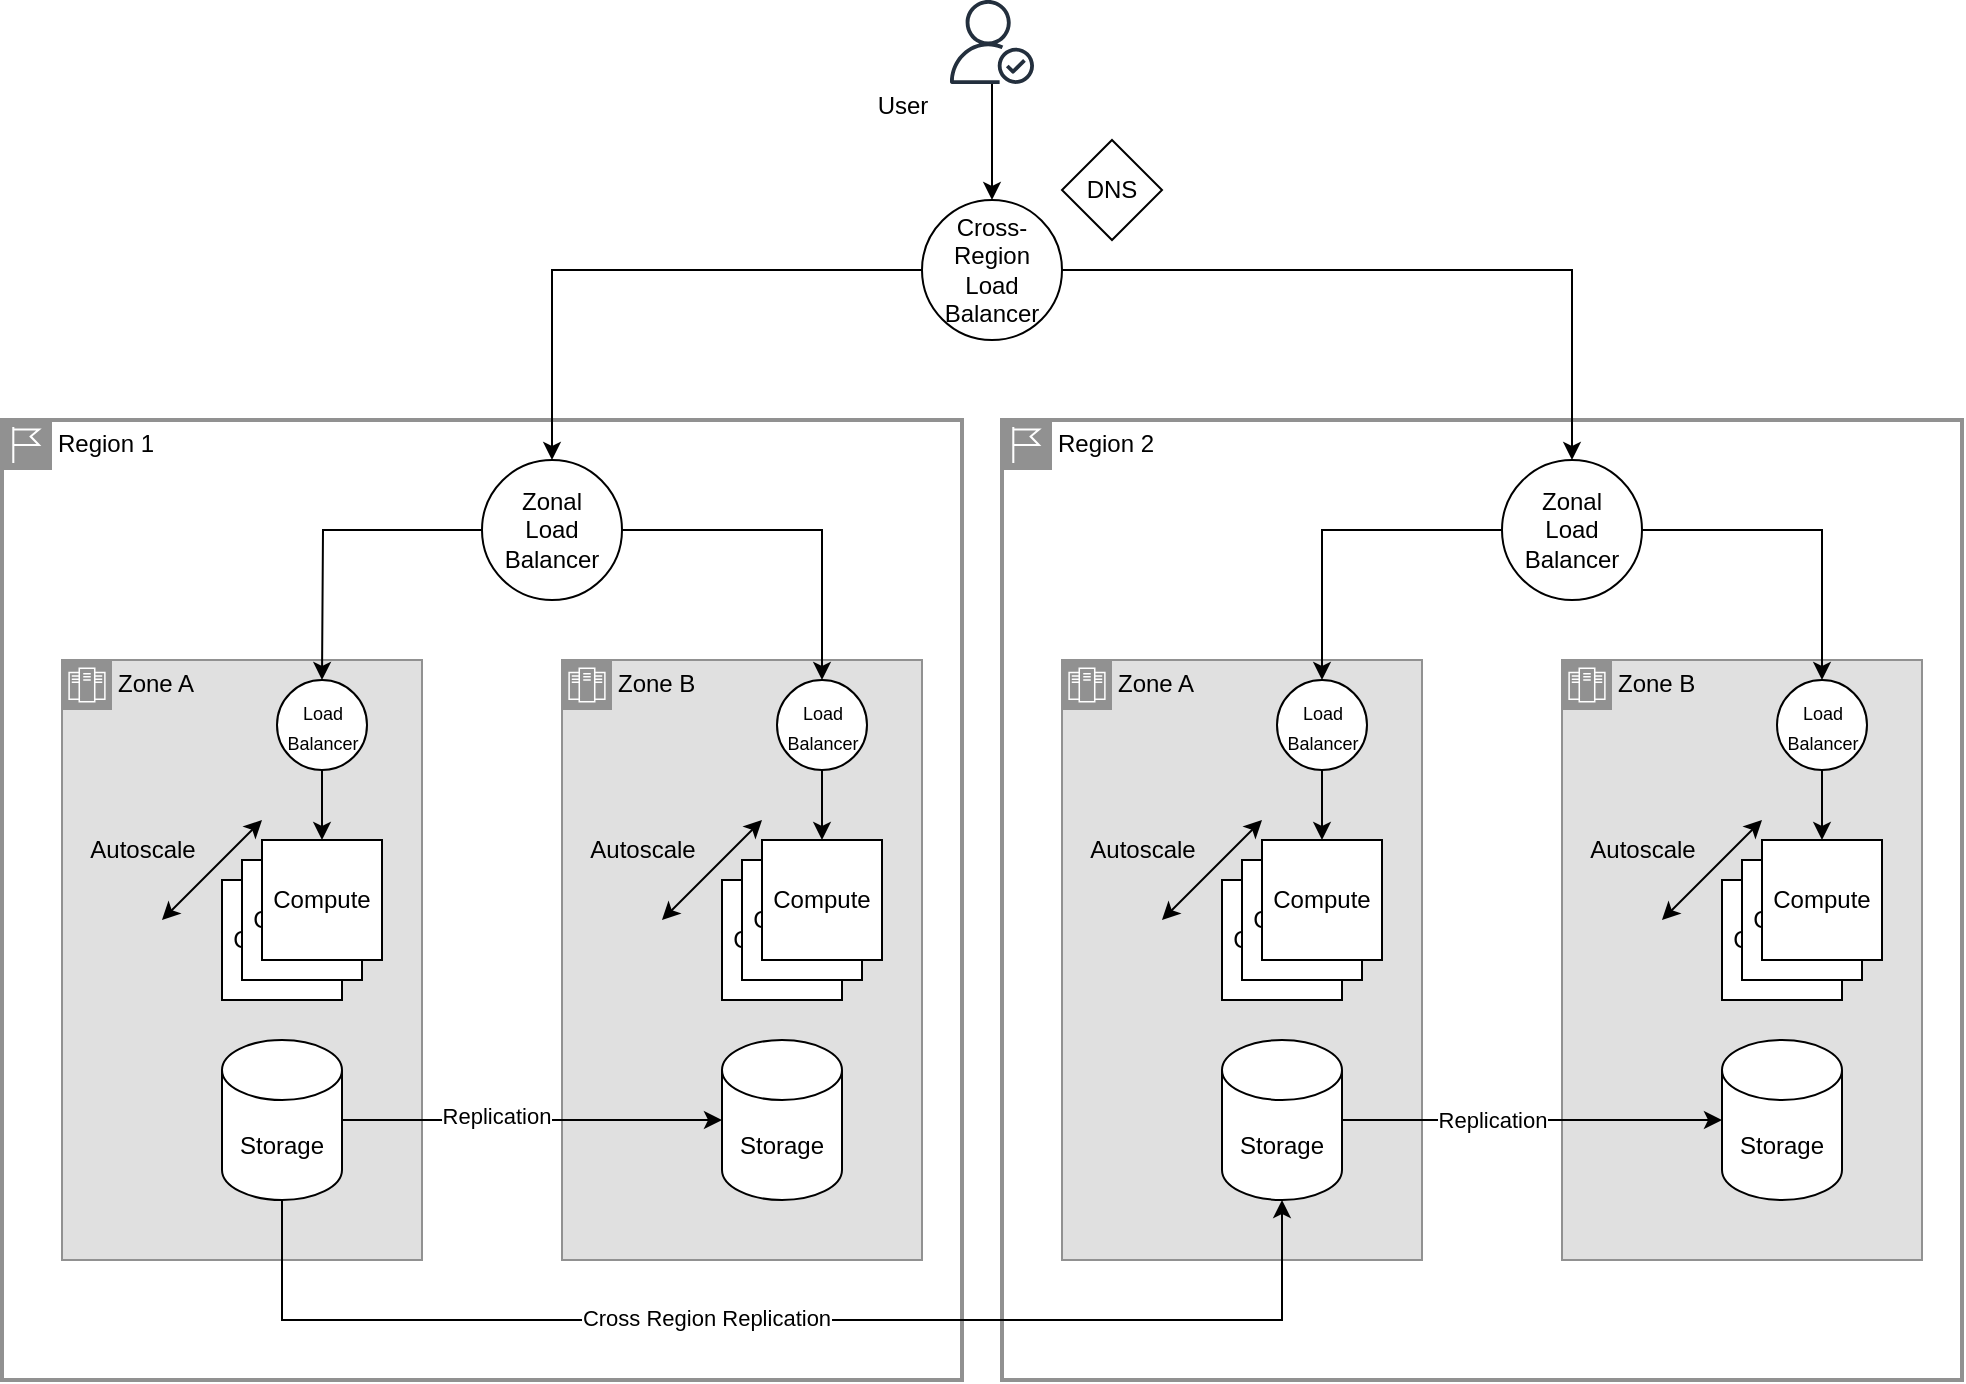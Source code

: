 <mxfile version="24.5.3" type="device" pages="4">
  <diagram name="ha-dr" id="tbbQTGLUhnEOXw7WYVIc">
    <mxGraphModel dx="1292" dy="2134" grid="1" gridSize="10" guides="1" tooltips="1" connect="1" arrows="1" fold="1" page="1" pageScale="1" pageWidth="827" pageHeight="1169" math="0" shadow="0">
      <root>
        <mxCell id="0" />
        <mxCell id="1" parent="0" />
        <mxCell id="j1aBg7FLUdjyBQEvdYvV-84" value="Region 2" style="shape=mxgraph.ibm.box;prType=region;fontStyle=0;verticalAlign=top;align=left;spacingLeft=32;spacingTop=4;fillColor=none;rounded=0;whiteSpace=wrap;html=1;strokeColor=#919191;strokeWidth=2;dashed=0;container=1;spacing=-4;collapsible=0;expand=0;recursiveResize=0;" vertex="1" parent="1">
          <mxGeometry x="530" y="130" width="480" height="480" as="geometry" />
        </mxCell>
        <mxCell id="j1aBg7FLUdjyBQEvdYvV-63" value="&lt;div&gt;Zonal&lt;/div&gt;Load&lt;div&gt;Balancer&lt;/div&gt;" style="ellipse;whiteSpace=wrap;html=1;aspect=fixed;" vertex="1" parent="j1aBg7FLUdjyBQEvdYvV-84">
          <mxGeometry x="250" y="20" width="70" height="70" as="geometry" />
        </mxCell>
        <mxCell id="j1aBg7FLUdjyBQEvdYvV-85" value="Region 1" style="shape=mxgraph.ibm.box;prType=region;fontStyle=0;verticalAlign=top;align=left;spacingLeft=32;spacingTop=4;fillColor=none;rounded=0;whiteSpace=wrap;html=1;strokeColor=#919191;strokeWidth=2;dashed=0;container=1;spacing=-4;collapsible=0;expand=0;recursiveResize=0;" vertex="1" parent="1">
          <mxGeometry x="30" y="130" width="480" height="480" as="geometry" />
        </mxCell>
        <mxCell id="j1aBg7FLUdjyBQEvdYvV-37" value="&lt;div&gt;Zonal&lt;/div&gt;Load&lt;div&gt;Balancer&lt;/div&gt;" style="ellipse;whiteSpace=wrap;html=1;aspect=fixed;" vertex="1" parent="j1aBg7FLUdjyBQEvdYvV-85">
          <mxGeometry x="240" y="20" width="70" height="70" as="geometry" />
        </mxCell>
        <mxCell id="j1aBg7FLUdjyBQEvdYvV-11" style="edgeStyle=orthogonalEdgeStyle;rounded=0;orthogonalLoop=1;jettySize=auto;html=1;exitX=0;exitY=0.5;exitDx=0;exitDy=0;" edge="1" parent="1" source="j1aBg7FLUdjyBQEvdYvV-10" target="j1aBg7FLUdjyBQEvdYvV-37">
          <mxGeometry relative="1" as="geometry" />
        </mxCell>
        <mxCell id="j1aBg7FLUdjyBQEvdYvV-64" style="edgeStyle=orthogonalEdgeStyle;rounded=0;orthogonalLoop=1;jettySize=auto;html=1;" edge="1" parent="1" source="j1aBg7FLUdjyBQEvdYvV-10" target="j1aBg7FLUdjyBQEvdYvV-63">
          <mxGeometry relative="1" as="geometry" />
        </mxCell>
        <mxCell id="j1aBg7FLUdjyBQEvdYvV-10" value="&lt;div&gt;Cross-Region&lt;/div&gt;Load&lt;div&gt;Balancer&lt;/div&gt;" style="ellipse;whiteSpace=wrap;html=1;aspect=fixed;" vertex="1" parent="1">
          <mxGeometry x="490" y="20" width="70" height="70" as="geometry" />
        </mxCell>
        <mxCell id="j1aBg7FLUdjyBQEvdYvV-1" value="Zone A" style="shape=mxgraph.ibm.box;prType=zone;fontStyle=0;verticalAlign=top;align=left;spacingLeft=32;spacingTop=4;fillColor=#E0E0E0;rounded=0;whiteSpace=wrap;html=1;strokeColor=#919191;strokeWidth=1;dashed=0;container=1;spacing=-4;collapsible=0;expand=0;recursiveResize=0;" vertex="1" parent="1">
          <mxGeometry x="60" y="250" width="180" height="300" as="geometry" />
        </mxCell>
        <mxCell id="j1aBg7FLUdjyBQEvdYvV-5" value="Compute" style="whiteSpace=wrap;html=1;aspect=fixed;" vertex="1" parent="j1aBg7FLUdjyBQEvdYvV-1">
          <mxGeometry x="80" y="110" width="60" height="60" as="geometry" />
        </mxCell>
        <mxCell id="j1aBg7FLUdjyBQEvdYvV-6" value="Compute" style="whiteSpace=wrap;html=1;aspect=fixed;" vertex="1" parent="j1aBg7FLUdjyBQEvdYvV-1">
          <mxGeometry x="90" y="100" width="60" height="60" as="geometry" />
        </mxCell>
        <mxCell id="j1aBg7FLUdjyBQEvdYvV-7" value="Compute" style="whiteSpace=wrap;html=1;aspect=fixed;" vertex="1" parent="j1aBg7FLUdjyBQEvdYvV-1">
          <mxGeometry x="100" y="90" width="60" height="60" as="geometry" />
        </mxCell>
        <mxCell id="j1aBg7FLUdjyBQEvdYvV-8" value="" style="endArrow=classic;startArrow=classic;html=1;rounded=0;" edge="1" parent="j1aBg7FLUdjyBQEvdYvV-1">
          <mxGeometry width="50" height="50" relative="1" as="geometry">
            <mxPoint x="50" y="130" as="sourcePoint" />
            <mxPoint x="100" y="80" as="targetPoint" />
          </mxGeometry>
        </mxCell>
        <mxCell id="j1aBg7FLUdjyBQEvdYvV-9" value="Autoscale" style="text;html=1;align=center;verticalAlign=middle;resizable=0;points=[];autosize=1;strokeColor=none;fillColor=none;" vertex="1" parent="j1aBg7FLUdjyBQEvdYvV-1">
          <mxGeometry y="80" width="80" height="30" as="geometry" />
        </mxCell>
        <mxCell id="j1aBg7FLUdjyBQEvdYvV-12" value="Storage" style="shape=cylinder3;whiteSpace=wrap;html=1;boundedLbl=1;backgroundOutline=1;size=15;" vertex="1" parent="j1aBg7FLUdjyBQEvdYvV-1">
          <mxGeometry x="80" y="190" width="60" height="80" as="geometry" />
        </mxCell>
        <mxCell id="j1aBg7FLUdjyBQEvdYvV-77" style="edgeStyle=orthogonalEdgeStyle;rounded=0;orthogonalLoop=1;jettySize=auto;html=1;entryX=0.5;entryY=0;entryDx=0;entryDy=0;" edge="1" parent="j1aBg7FLUdjyBQEvdYvV-1" source="j1aBg7FLUdjyBQEvdYvV-76" target="j1aBg7FLUdjyBQEvdYvV-7">
          <mxGeometry relative="1" as="geometry" />
        </mxCell>
        <mxCell id="j1aBg7FLUdjyBQEvdYvV-76" value="&lt;div&gt;&lt;font style=&quot;font-size: 9px;&quot;&gt;&lt;span style=&quot;background-color: initial;&quot;&gt;Load&lt;/span&gt;&lt;br&gt;&lt;/font&gt;&lt;/div&gt;&lt;div&gt;&lt;font style=&quot;font-size: 9px;&quot;&gt;&lt;span style=&quot;background-color: initial;&quot;&gt;Balancer&lt;/span&gt;&lt;/font&gt;&lt;/div&gt;" style="ellipse;whiteSpace=wrap;html=1;aspect=fixed;" vertex="1" parent="j1aBg7FLUdjyBQEvdYvV-1">
          <mxGeometry x="107.5" y="10" width="45" height="45" as="geometry" />
        </mxCell>
        <mxCell id="j1aBg7FLUdjyBQEvdYvV-45" style="edgeStyle=orthogonalEdgeStyle;rounded=0;orthogonalLoop=1;jettySize=auto;html=1;" edge="1" parent="1" source="j1aBg7FLUdjyBQEvdYvV-37">
          <mxGeometry relative="1" as="geometry">
            <mxPoint x="190" y="260" as="targetPoint" />
          </mxGeometry>
        </mxCell>
        <mxCell id="j1aBg7FLUdjyBQEvdYvV-38" value="Zone B" style="shape=mxgraph.ibm.box;prType=zone;fontStyle=0;verticalAlign=top;align=left;spacingLeft=32;spacingTop=4;fillColor=#E0E0E0;rounded=0;whiteSpace=wrap;html=1;strokeColor=#919191;strokeWidth=1;dashed=0;container=1;spacing=-4;collapsible=0;expand=0;recursiveResize=0;" vertex="1" parent="1">
          <mxGeometry x="310" y="250" width="180" height="300" as="geometry" />
        </mxCell>
        <mxCell id="j1aBg7FLUdjyBQEvdYvV-39" value="Compute" style="whiteSpace=wrap;html=1;aspect=fixed;" vertex="1" parent="j1aBg7FLUdjyBQEvdYvV-38">
          <mxGeometry x="80" y="110" width="60" height="60" as="geometry" />
        </mxCell>
        <mxCell id="j1aBg7FLUdjyBQEvdYvV-40" value="Compute" style="whiteSpace=wrap;html=1;aspect=fixed;" vertex="1" parent="j1aBg7FLUdjyBQEvdYvV-38">
          <mxGeometry x="90" y="100" width="60" height="60" as="geometry" />
        </mxCell>
        <mxCell id="j1aBg7FLUdjyBQEvdYvV-41" value="Compute" style="whiteSpace=wrap;html=1;aspect=fixed;" vertex="1" parent="j1aBg7FLUdjyBQEvdYvV-38">
          <mxGeometry x="100" y="90" width="60" height="60" as="geometry" />
        </mxCell>
        <mxCell id="j1aBg7FLUdjyBQEvdYvV-42" value="" style="endArrow=classic;startArrow=classic;html=1;rounded=0;" edge="1" parent="j1aBg7FLUdjyBQEvdYvV-38">
          <mxGeometry width="50" height="50" relative="1" as="geometry">
            <mxPoint x="50" y="130" as="sourcePoint" />
            <mxPoint x="100" y="80" as="targetPoint" />
          </mxGeometry>
        </mxCell>
        <mxCell id="j1aBg7FLUdjyBQEvdYvV-43" value="Autoscale" style="text;html=1;align=center;verticalAlign=middle;resizable=0;points=[];autosize=1;strokeColor=none;fillColor=none;" vertex="1" parent="j1aBg7FLUdjyBQEvdYvV-38">
          <mxGeometry y="80" width="80" height="30" as="geometry" />
        </mxCell>
        <mxCell id="j1aBg7FLUdjyBQEvdYvV-44" value="Storage" style="shape=cylinder3;whiteSpace=wrap;html=1;boundedLbl=1;backgroundOutline=1;size=15;" vertex="1" parent="j1aBg7FLUdjyBQEvdYvV-38">
          <mxGeometry x="80" y="190" width="60" height="80" as="geometry" />
        </mxCell>
        <mxCell id="j1aBg7FLUdjyBQEvdYvV-79" value="" style="edgeStyle=orthogonalEdgeStyle;rounded=0;orthogonalLoop=1;jettySize=auto;html=1;" edge="1" parent="j1aBg7FLUdjyBQEvdYvV-38" source="j1aBg7FLUdjyBQEvdYvV-78" target="j1aBg7FLUdjyBQEvdYvV-41">
          <mxGeometry relative="1" as="geometry" />
        </mxCell>
        <mxCell id="j1aBg7FLUdjyBQEvdYvV-78" value="&lt;div&gt;&lt;font style=&quot;font-size: 9px;&quot;&gt;&lt;span style=&quot;background-color: initial;&quot;&gt;Load&lt;/span&gt;&lt;br&gt;&lt;/font&gt;&lt;/div&gt;&lt;div&gt;&lt;font style=&quot;font-size: 9px;&quot;&gt;&lt;span style=&quot;background-color: initial;&quot;&gt;Balancer&lt;/span&gt;&lt;/font&gt;&lt;/div&gt;" style="ellipse;whiteSpace=wrap;html=1;aspect=fixed;" vertex="1" parent="j1aBg7FLUdjyBQEvdYvV-38">
          <mxGeometry x="107.5" y="10" width="45" height="45" as="geometry" />
        </mxCell>
        <mxCell id="j1aBg7FLUdjyBQEvdYvV-46" style="edgeStyle=orthogonalEdgeStyle;rounded=0;orthogonalLoop=1;jettySize=auto;html=1;entryX=0.5;entryY=0;entryDx=0;entryDy=0;" edge="1" parent="1" source="j1aBg7FLUdjyBQEvdYvV-37" target="j1aBg7FLUdjyBQEvdYvV-78">
          <mxGeometry relative="1" as="geometry" />
        </mxCell>
        <mxCell id="j1aBg7FLUdjyBQEvdYvV-47" value="Zone A" style="shape=mxgraph.ibm.box;prType=zone;fontStyle=0;verticalAlign=top;align=left;spacingLeft=32;spacingTop=4;fillColor=#E0E0E0;rounded=0;whiteSpace=wrap;html=1;strokeColor=#919191;strokeWidth=1;dashed=0;container=1;spacing=-4;collapsible=0;expand=0;recursiveResize=0;" vertex="1" parent="1">
          <mxGeometry x="560" y="250" width="180" height="300" as="geometry" />
        </mxCell>
        <mxCell id="j1aBg7FLUdjyBQEvdYvV-48" value="Compute" style="whiteSpace=wrap;html=1;aspect=fixed;" vertex="1" parent="j1aBg7FLUdjyBQEvdYvV-47">
          <mxGeometry x="80" y="110" width="60" height="60" as="geometry" />
        </mxCell>
        <mxCell id="j1aBg7FLUdjyBQEvdYvV-49" value="Compute" style="whiteSpace=wrap;html=1;aspect=fixed;" vertex="1" parent="j1aBg7FLUdjyBQEvdYvV-47">
          <mxGeometry x="90" y="100" width="60" height="60" as="geometry" />
        </mxCell>
        <mxCell id="j1aBg7FLUdjyBQEvdYvV-50" value="Compute" style="whiteSpace=wrap;html=1;aspect=fixed;" vertex="1" parent="j1aBg7FLUdjyBQEvdYvV-47">
          <mxGeometry x="100" y="90" width="60" height="60" as="geometry" />
        </mxCell>
        <mxCell id="j1aBg7FLUdjyBQEvdYvV-51" value="" style="endArrow=classic;startArrow=classic;html=1;rounded=0;" edge="1" parent="j1aBg7FLUdjyBQEvdYvV-47">
          <mxGeometry width="50" height="50" relative="1" as="geometry">
            <mxPoint x="50" y="130" as="sourcePoint" />
            <mxPoint x="100" y="80" as="targetPoint" />
          </mxGeometry>
        </mxCell>
        <mxCell id="j1aBg7FLUdjyBQEvdYvV-52" value="Autoscale" style="text;html=1;align=center;verticalAlign=middle;resizable=0;points=[];autosize=1;strokeColor=none;fillColor=none;" vertex="1" parent="j1aBg7FLUdjyBQEvdYvV-47">
          <mxGeometry y="80" width="80" height="30" as="geometry" />
        </mxCell>
        <mxCell id="j1aBg7FLUdjyBQEvdYvV-53" value="Storage" style="shape=cylinder3;whiteSpace=wrap;html=1;boundedLbl=1;backgroundOutline=1;size=15;" vertex="1" parent="j1aBg7FLUdjyBQEvdYvV-47">
          <mxGeometry x="80" y="190" width="60" height="80" as="geometry" />
        </mxCell>
        <mxCell id="j1aBg7FLUdjyBQEvdYvV-81" value="" style="edgeStyle=orthogonalEdgeStyle;rounded=0;orthogonalLoop=1;jettySize=auto;html=1;" edge="1" parent="j1aBg7FLUdjyBQEvdYvV-47" source="j1aBg7FLUdjyBQEvdYvV-80" target="j1aBg7FLUdjyBQEvdYvV-50">
          <mxGeometry relative="1" as="geometry" />
        </mxCell>
        <mxCell id="j1aBg7FLUdjyBQEvdYvV-80" value="&lt;div&gt;&lt;font style=&quot;font-size: 9px;&quot;&gt;&lt;span style=&quot;background-color: initial;&quot;&gt;Load&lt;/span&gt;&lt;br&gt;&lt;/font&gt;&lt;/div&gt;&lt;div&gt;&lt;font style=&quot;font-size: 9px;&quot;&gt;&lt;span style=&quot;background-color: initial;&quot;&gt;Balancer&lt;/span&gt;&lt;/font&gt;&lt;/div&gt;" style="ellipse;whiteSpace=wrap;html=1;aspect=fixed;" vertex="1" parent="j1aBg7FLUdjyBQEvdYvV-47">
          <mxGeometry x="107.5" y="10" width="45" height="45" as="geometry" />
        </mxCell>
        <mxCell id="j1aBg7FLUdjyBQEvdYvV-54" style="edgeStyle=orthogonalEdgeStyle;rounded=0;orthogonalLoop=1;jettySize=auto;html=1;entryX=0.5;entryY=0;entryDx=0;entryDy=0;" edge="1" parent="1" source="j1aBg7FLUdjyBQEvdYvV-63" target="j1aBg7FLUdjyBQEvdYvV-80">
          <mxGeometry relative="1" as="geometry" />
        </mxCell>
        <mxCell id="j1aBg7FLUdjyBQEvdYvV-55" value="Zone B" style="shape=mxgraph.ibm.box;prType=zone;fontStyle=0;verticalAlign=top;align=left;spacingLeft=32;spacingTop=4;fillColor=#E0E0E0;rounded=0;whiteSpace=wrap;html=1;strokeColor=#919191;strokeWidth=1;dashed=0;container=1;spacing=-4;collapsible=0;expand=0;recursiveResize=0;" vertex="1" parent="1">
          <mxGeometry x="810" y="250" width="180" height="300" as="geometry" />
        </mxCell>
        <mxCell id="j1aBg7FLUdjyBQEvdYvV-56" value="Compute" style="whiteSpace=wrap;html=1;aspect=fixed;" vertex="1" parent="j1aBg7FLUdjyBQEvdYvV-55">
          <mxGeometry x="80" y="110" width="60" height="60" as="geometry" />
        </mxCell>
        <mxCell id="j1aBg7FLUdjyBQEvdYvV-57" value="Compute" style="whiteSpace=wrap;html=1;aspect=fixed;" vertex="1" parent="j1aBg7FLUdjyBQEvdYvV-55">
          <mxGeometry x="90" y="100" width="60" height="60" as="geometry" />
        </mxCell>
        <mxCell id="j1aBg7FLUdjyBQEvdYvV-58" value="Compute" style="whiteSpace=wrap;html=1;aspect=fixed;" vertex="1" parent="j1aBg7FLUdjyBQEvdYvV-55">
          <mxGeometry x="100" y="90" width="60" height="60" as="geometry" />
        </mxCell>
        <mxCell id="j1aBg7FLUdjyBQEvdYvV-59" value="" style="endArrow=classic;startArrow=classic;html=1;rounded=0;" edge="1" parent="j1aBg7FLUdjyBQEvdYvV-55">
          <mxGeometry width="50" height="50" relative="1" as="geometry">
            <mxPoint x="50" y="130" as="sourcePoint" />
            <mxPoint x="100" y="80" as="targetPoint" />
          </mxGeometry>
        </mxCell>
        <mxCell id="j1aBg7FLUdjyBQEvdYvV-60" value="Autoscale" style="text;html=1;align=center;verticalAlign=middle;resizable=0;points=[];autosize=1;strokeColor=none;fillColor=none;" vertex="1" parent="j1aBg7FLUdjyBQEvdYvV-55">
          <mxGeometry y="80" width="80" height="30" as="geometry" />
        </mxCell>
        <mxCell id="j1aBg7FLUdjyBQEvdYvV-61" value="Storage" style="shape=cylinder3;whiteSpace=wrap;html=1;boundedLbl=1;backgroundOutline=1;size=15;" vertex="1" parent="j1aBg7FLUdjyBQEvdYvV-55">
          <mxGeometry x="80" y="190" width="60" height="80" as="geometry" />
        </mxCell>
        <mxCell id="j1aBg7FLUdjyBQEvdYvV-83" value="" style="edgeStyle=orthogonalEdgeStyle;rounded=0;orthogonalLoop=1;jettySize=auto;html=1;" edge="1" parent="j1aBg7FLUdjyBQEvdYvV-55" source="j1aBg7FLUdjyBQEvdYvV-82" target="j1aBg7FLUdjyBQEvdYvV-58">
          <mxGeometry relative="1" as="geometry" />
        </mxCell>
        <mxCell id="j1aBg7FLUdjyBQEvdYvV-82" value="&lt;div&gt;&lt;font style=&quot;font-size: 9px;&quot;&gt;&lt;span style=&quot;background-color: initial;&quot;&gt;Load&lt;/span&gt;&lt;br&gt;&lt;/font&gt;&lt;/div&gt;&lt;div&gt;&lt;font style=&quot;font-size: 9px;&quot;&gt;&lt;span style=&quot;background-color: initial;&quot;&gt;Balancer&lt;/span&gt;&lt;/font&gt;&lt;/div&gt;" style="ellipse;whiteSpace=wrap;html=1;aspect=fixed;" vertex="1" parent="j1aBg7FLUdjyBQEvdYvV-55">
          <mxGeometry x="107.5" y="10" width="45" height="45" as="geometry" />
        </mxCell>
        <mxCell id="j1aBg7FLUdjyBQEvdYvV-62" style="edgeStyle=orthogonalEdgeStyle;rounded=0;orthogonalLoop=1;jettySize=auto;html=1;entryX=0.5;entryY=0;entryDx=0;entryDy=0;" edge="1" parent="1" source="j1aBg7FLUdjyBQEvdYvV-63" target="j1aBg7FLUdjyBQEvdYvV-82">
          <mxGeometry relative="1" as="geometry" />
        </mxCell>
        <mxCell id="j1aBg7FLUdjyBQEvdYvV-65" style="edgeStyle=orthogonalEdgeStyle;rounded=0;orthogonalLoop=1;jettySize=auto;html=1;" edge="1" parent="1" source="j1aBg7FLUdjyBQEvdYvV-12" target="j1aBg7FLUdjyBQEvdYvV-44">
          <mxGeometry relative="1" as="geometry" />
        </mxCell>
        <mxCell id="j1aBg7FLUdjyBQEvdYvV-66" value="Replication" style="edgeLabel;html=1;align=center;verticalAlign=middle;resizable=0;points=[];" vertex="1" connectable="0" parent="j1aBg7FLUdjyBQEvdYvV-65">
          <mxGeometry x="-0.19" y="2" relative="1" as="geometry">
            <mxPoint as="offset" />
          </mxGeometry>
        </mxCell>
        <mxCell id="j1aBg7FLUdjyBQEvdYvV-67" style="edgeStyle=orthogonalEdgeStyle;rounded=0;orthogonalLoop=1;jettySize=auto;html=1;entryX=0.5;entryY=1;entryDx=0;entryDy=0;entryPerimeter=0;" edge="1" parent="1" source="j1aBg7FLUdjyBQEvdYvV-12" target="j1aBg7FLUdjyBQEvdYvV-53">
          <mxGeometry relative="1" as="geometry">
            <Array as="points">
              <mxPoint x="170" y="580" />
              <mxPoint x="670" y="580" />
            </Array>
          </mxGeometry>
        </mxCell>
        <mxCell id="j1aBg7FLUdjyBQEvdYvV-68" value="Cross Region Replication" style="edgeLabel;html=1;align=center;verticalAlign=middle;resizable=0;points=[];" vertex="1" connectable="0" parent="j1aBg7FLUdjyBQEvdYvV-67">
          <mxGeometry x="-0.123" y="1" relative="1" as="geometry">
            <mxPoint as="offset" />
          </mxGeometry>
        </mxCell>
        <mxCell id="j1aBg7FLUdjyBQEvdYvV-69" style="edgeStyle=orthogonalEdgeStyle;rounded=0;orthogonalLoop=1;jettySize=auto;html=1;" edge="1" parent="1" source="j1aBg7FLUdjyBQEvdYvV-53" target="j1aBg7FLUdjyBQEvdYvV-61">
          <mxGeometry relative="1" as="geometry" />
        </mxCell>
        <mxCell id="j1aBg7FLUdjyBQEvdYvV-70" value="Replication" style="edgeLabel;html=1;align=center;verticalAlign=middle;resizable=0;points=[];" vertex="1" connectable="0" parent="j1aBg7FLUdjyBQEvdYvV-69">
          <mxGeometry x="-0.137" y="2" relative="1" as="geometry">
            <mxPoint x="-7" y="2" as="offset" />
          </mxGeometry>
        </mxCell>
        <mxCell id="j1aBg7FLUdjyBQEvdYvV-86" value="DNS" style="rhombus;whiteSpace=wrap;html=1;" vertex="1" parent="1">
          <mxGeometry x="560" y="-10" width="50" height="50" as="geometry" />
        </mxCell>
        <mxCell id="j1aBg7FLUdjyBQEvdYvV-89" value="" style="edgeStyle=orthogonalEdgeStyle;rounded=0;orthogonalLoop=1;jettySize=auto;html=1;entryX=0.5;entryY=0;entryDx=0;entryDy=0;" edge="1" parent="1" source="j1aBg7FLUdjyBQEvdYvV-88" target="j1aBg7FLUdjyBQEvdYvV-10">
          <mxGeometry relative="1" as="geometry" />
        </mxCell>
        <mxCell id="j1aBg7FLUdjyBQEvdYvV-88" value="" style="sketch=0;outlineConnect=0;fontColor=#232F3E;gradientColor=none;fillColor=#232F3D;strokeColor=none;dashed=0;verticalLabelPosition=bottom;verticalAlign=top;align=center;html=1;fontSize=12;fontStyle=0;aspect=fixed;pointerEvents=1;shape=mxgraph.aws4.authenticated_user;" vertex="1" parent="1">
          <mxGeometry x="504" y="-80" width="42" height="42" as="geometry" />
        </mxCell>
        <mxCell id="ViFj5e4DzjkYY_HlxS4O-1" value="User" style="text;html=1;align=center;verticalAlign=middle;resizable=0;points=[];autosize=1;strokeColor=none;fillColor=none;" vertex="1" parent="1">
          <mxGeometry x="455" y="-42" width="50" height="30" as="geometry" />
        </mxCell>
      </root>
    </mxGraphModel>
  </diagram>
  <diagram id="-usPMQ3uf85nDuPlh6Su" name="compute-ha-dr">
    <mxGraphModel dx="1098" dy="820" grid="1" gridSize="10" guides="1" tooltips="1" connect="1" arrows="1" fold="1" page="1" pageScale="1" pageWidth="827" pageHeight="1169" math="0" shadow="0">
      <root>
        <mxCell id="0" />
        <mxCell id="1" parent="0" />
        <mxCell id="cVFPnSrdtZw5a2vmp3Mt-1" value="Compute" style="whiteSpace=wrap;html=1;aspect=fixed;opacity=50;fixDash=0;backgroundOutline=0;textOpacity=50;" vertex="1" parent="1">
          <mxGeometry x="240" y="310" width="60" height="60" as="geometry" />
        </mxCell>
        <mxCell id="cVFPnSrdtZw5a2vmp3Mt-2" value="Compute" style="whiteSpace=wrap;html=1;aspect=fixed;opacity=50;fixDash=0;backgroundOutline=0;textOpacity=50;" vertex="1" parent="1">
          <mxGeometry x="250" y="300" width="60" height="60" as="geometry" />
        </mxCell>
        <mxCell id="cVFPnSrdtZw5a2vmp3Mt-3" value="Compute" style="whiteSpace=wrap;html=1;aspect=fixed;opacity=50;fixDash=0;backgroundOutline=0;textOpacity=50;" vertex="1" parent="1">
          <mxGeometry x="260" y="290" width="60" height="60" as="geometry" />
        </mxCell>
        <mxCell id="fEeCVX3M0BMNK4dJsxwT-1" value="" style="endArrow=classic;startArrow=classic;html=1;rounded=0;opacity=50;fixDash=0;backgroundOutline=0;textOpacity=50;" edge="1" parent="1">
          <mxGeometry width="50" height="50" relative="1" as="geometry">
            <mxPoint x="210" y="320" as="sourcePoint" />
            <mxPoint x="260" y="270" as="targetPoint" />
          </mxGeometry>
        </mxCell>
        <mxCell id="fEeCVX3M0BMNK4dJsxwT-2" value="Autoscale" style="text;html=1;align=center;verticalAlign=middle;resizable=0;points=[];autosize=1;strokeColor=none;fillColor=none;opacity=50;fixDash=0;backgroundOutline=0;textOpacity=50;" vertex="1" parent="1">
          <mxGeometry x="160" y="270" width="80" height="30" as="geometry" />
        </mxCell>
        <mxCell id="ZRew9OFdprurZIsfWfwX-2" style="edgeStyle=orthogonalEdgeStyle;rounded=0;orthogonalLoop=1;jettySize=auto;html=1;entryX=0.5;entryY=0;entryDx=0;entryDy=0;opacity=50;" edge="1" parent="1" source="ZRew9OFdprurZIsfWfwX-9" target="cVFPnSrdtZw5a2vmp3Mt-3">
          <mxGeometry relative="1" as="geometry" />
        </mxCell>
        <mxCell id="ZRew9OFdprurZIsfWfwX-8" style="edgeStyle=orthogonalEdgeStyle;rounded=0;orthogonalLoop=1;jettySize=auto;html=1;entryX=0.5;entryY=0;entryDx=0;entryDy=0;" edge="1" parent="1" source="ZRew9OFdprurZIsfWfwX-1" target="ZRew9OFdprurZIsfWfwX-5">
          <mxGeometry relative="1" as="geometry" />
        </mxCell>
        <mxCell id="ZRew9OFdprurZIsfWfwX-1" value="&lt;div&gt;&lt;span style=&quot;background-color: initial;&quot;&gt;Load&lt;/span&gt;&lt;br&gt;&lt;/div&gt;&lt;div&gt;Balancer&lt;/div&gt;" style="ellipse;whiteSpace=wrap;html=1;aspect=fixed;" vertex="1" parent="1">
          <mxGeometry x="350" y="150" width="70" height="70" as="geometry" />
        </mxCell>
        <mxCell id="ZRew9OFdprurZIsfWfwX-3" value="Compute" style="whiteSpace=wrap;html=1;aspect=fixed;" vertex="1" parent="1">
          <mxGeometry x="440" y="310" width="60" height="60" as="geometry" />
        </mxCell>
        <mxCell id="ZRew9OFdprurZIsfWfwX-4" value="Compute" style="whiteSpace=wrap;html=1;aspect=fixed;" vertex="1" parent="1">
          <mxGeometry x="450" y="300" width="60" height="60" as="geometry" />
        </mxCell>
        <mxCell id="ZRew9OFdprurZIsfWfwX-5" value="Compute" style="whiteSpace=wrap;html=1;aspect=fixed;" vertex="1" parent="1">
          <mxGeometry x="460" y="290" width="60" height="60" as="geometry" />
        </mxCell>
        <mxCell id="ZRew9OFdprurZIsfWfwX-6" value="" style="endArrow=classic;startArrow=classic;html=1;rounded=0;" edge="1" parent="1">
          <mxGeometry width="50" height="50" relative="1" as="geometry">
            <mxPoint x="410" y="320" as="sourcePoint" />
            <mxPoint x="460" y="270" as="targetPoint" />
          </mxGeometry>
        </mxCell>
        <mxCell id="ZRew9OFdprurZIsfWfwX-7" value="Autoscale" style="text;html=1;align=center;verticalAlign=middle;resizable=0;points=[];autosize=1;strokeColor=none;fillColor=none;" vertex="1" parent="1">
          <mxGeometry x="360" y="270" width="80" height="30" as="geometry" />
        </mxCell>
        <mxCell id="ZRew9OFdprurZIsfWfwX-12" value="" style="edgeStyle=orthogonalEdgeStyle;rounded=0;orthogonalLoop=1;jettySize=auto;html=1;entryX=0.5;entryY=0;entryDx=0;entryDy=0;" edge="1" parent="1" source="ZRew9OFdprurZIsfWfwX-1" target="ZRew9OFdprurZIsfWfwX-9">
          <mxGeometry relative="1" as="geometry">
            <mxPoint x="350" y="185" as="sourcePoint" />
            <mxPoint x="290" y="290" as="targetPoint" />
          </mxGeometry>
        </mxCell>
        <mxCell id="ZRew9OFdprurZIsfWfwX-9" value="" style="shape=mxgraph.mockup.markup.redX;fillColor=#ff0000;html=1;shadow=0;whiteSpace=wrap;strokeColor=none;" vertex="1" parent="1">
          <mxGeometry x="270" y="230" width="40" height="30" as="geometry" />
        </mxCell>
        <mxCell id="ZRew9OFdprurZIsfWfwX-13" value="Zonal Failure - Retry to new Zone" style="text;html=1;align=center;verticalAlign=middle;resizable=0;points=[];autosize=1;strokeColor=none;fillColor=none;" vertex="1" parent="1">
          <mxGeometry x="430" y="110" width="200" height="30" as="geometry" />
        </mxCell>
        <mxCell id="ZRew9OFdprurZIsfWfwX-14" value="Regionl Failure - Retry to new Region" style="text;html=1;align=center;verticalAlign=middle;resizable=0;points=[];autosize=1;strokeColor=none;fillColor=none;" vertex="1" parent="1">
          <mxGeometry x="430" y="140" width="220" height="30" as="geometry" />
        </mxCell>
      </root>
    </mxGraphModel>
  </diagram>
  <diagram id="aigTvfo7dm2ocIp7PcNM" name="storage-ha-dr">
    <mxGraphModel dx="1292" dy="965" grid="1" gridSize="10" guides="1" tooltips="1" connect="1" arrows="1" fold="1" page="1" pageScale="1" pageWidth="827" pageHeight="1169" math="0" shadow="0">
      <root>
        <mxCell id="0" />
        <mxCell id="1" parent="0" />
        <mxCell id="3UOPdgRfprQltqBA0fd9-2" value="" style="edgeStyle=orthogonalEdgeStyle;rounded=0;orthogonalLoop=1;jettySize=auto;html=1;" edge="1" parent="1" source="SfJLbrLB6Kw0tcY7rAYP-1" target="3UOPdgRfprQltqBA0fd9-1">
          <mxGeometry relative="1" as="geometry" />
        </mxCell>
        <mxCell id="3UOPdgRfprQltqBA0fd9-6" value="Replication" style="edgeLabel;html=1;align=center;verticalAlign=middle;resizable=0;points=[];" vertex="1" connectable="0" parent="3UOPdgRfprQltqBA0fd9-2">
          <mxGeometry x="-0.2" y="1" relative="1" as="geometry">
            <mxPoint as="offset" />
          </mxGeometry>
        </mxCell>
        <mxCell id="SfJLbrLB6Kw0tcY7rAYP-1" value="Storage A" style="shape=cylinder3;whiteSpace=wrap;html=1;boundedLbl=1;backgroundOutline=1;size=15;textOpacity=50;" vertex="1" parent="1">
          <mxGeometry x="260" y="250" width="60" height="80" as="geometry" />
        </mxCell>
        <mxCell id="3UOPdgRfprQltqBA0fd9-1" value="Storage B" style="shape=cylinder3;whiteSpace=wrap;html=1;boundedLbl=1;backgroundOutline=1;size=15;" vertex="1" parent="1">
          <mxGeometry x="430" y="250" width="60" height="80" as="geometry" />
        </mxCell>
        <mxCell id="3UOPdgRfprQltqBA0fd9-4" value="" style="shape=mxgraph.mockup.markup.redX;fillColor=#ff0000;html=1;shadow=0;whiteSpace=wrap;strokeColor=none;" vertex="1" parent="1">
          <mxGeometry x="220" y="220" width="30" height="30" as="geometry" />
        </mxCell>
        <mxCell id="3UOPdgRfprQltqBA0fd9-5" value="Zonal/Regional Failure" style="text;html=1;align=center;verticalAlign=middle;resizable=0;points=[];autosize=1;strokeColor=none;fillColor=none;" vertex="1" parent="1">
          <mxGeometry x="240" y="220" width="140" height="30" as="geometry" />
        </mxCell>
        <mxCell id="3UOPdgRfprQltqBA0fd9-26" style="edgeStyle=orthogonalEdgeStyle;rounded=0;orthogonalLoop=1;jettySize=auto;html=1;exitX=0;exitY=0.5;exitDx=0;exitDy=0;exitPerimeter=0;" edge="1" parent="1" source="3UOPdgRfprQltqBA0fd9-9" target="3UOPdgRfprQltqBA0fd9-27">
          <mxGeometry relative="1" as="geometry">
            <mxPoint x="570" y="350" as="targetPoint" />
          </mxGeometry>
        </mxCell>
        <mxCell id="3UOPdgRfprQltqBA0fd9-9" value="Storage A" style="shape=cylinder3;whiteSpace=wrap;html=1;boundedLbl=1;backgroundOutline=1;size=15;textOpacity=50;" vertex="1" parent="1">
          <mxGeometry x="630" y="250" width="60" height="80" as="geometry" />
        </mxCell>
        <mxCell id="3UOPdgRfprQltqBA0fd9-10" value="Storage B" style="shape=cylinder3;whiteSpace=wrap;html=1;boundedLbl=1;backgroundOutline=1;size=15;" vertex="1" parent="1">
          <mxGeometry x="800" y="250" width="60" height="80" as="geometry" />
        </mxCell>
        <mxCell id="3UOPdgRfprQltqBA0fd9-11" value="" style="shape=mxgraph.mockup.markup.redX;fillColor=#ff0000;html=1;shadow=0;whiteSpace=wrap;strokeColor=none;" vertex="1" parent="1">
          <mxGeometry x="590" y="220" width="30" height="30" as="geometry" />
        </mxCell>
        <mxCell id="3UOPdgRfprQltqBA0fd9-12" value="Zonal/Regional Failure" style="text;html=1;align=center;verticalAlign=middle;resizable=0;points=[];autosize=1;strokeColor=none;fillColor=none;" vertex="1" parent="1">
          <mxGeometry x="615" y="220" width="140" height="30" as="geometry" />
        </mxCell>
        <mxCell id="3UOPdgRfprQltqBA0fd9-13" value="&lt;font style=&quot;font-size: 14px;&quot;&gt;Recovery&lt;/font&gt;" style="text;html=1;align=center;verticalAlign=middle;resizable=0;points=[];autosize=1;strokeColor=none;fillColor=none;" vertex="1" parent="1">
          <mxGeometry x="715" y="140" width="80" height="30" as="geometry" />
        </mxCell>
        <mxCell id="3UOPdgRfprQltqBA0fd9-14" value="&lt;font style=&quot;font-size: 14px;&quot;&gt;Failure&lt;/font&gt;" style="text;html=1;align=center;verticalAlign=middle;resizable=0;points=[];autosize=1;strokeColor=none;fillColor=none;" vertex="1" parent="1">
          <mxGeometry x="335" y="140" width="70" height="30" as="geometry" />
        </mxCell>
        <mxCell id="3UOPdgRfprQltqBA0fd9-15" value="Storage C" style="shape=cylinder3;whiteSpace=wrap;html=1;boundedLbl=1;backgroundOutline=1;size=15;" vertex="1" parent="1">
          <mxGeometry x="630" y="380" width="60" height="80" as="geometry" />
        </mxCell>
        <mxCell id="3UOPdgRfprQltqBA0fd9-16" style="edgeStyle=orthogonalEdgeStyle;rounded=0;orthogonalLoop=1;jettySize=auto;html=1;entryX=1;entryY=0.5;entryDx=0;entryDy=0;entryPerimeter=0;exitX=0.5;exitY=1;exitDx=0;exitDy=0;exitPerimeter=0;" edge="1" parent="1" source="3UOPdgRfprQltqBA0fd9-10" target="3UOPdgRfprQltqBA0fd9-15">
          <mxGeometry relative="1" as="geometry" />
        </mxCell>
        <mxCell id="3UOPdgRfprQltqBA0fd9-17" value="New Replication" style="edgeLabel;html=1;align=center;verticalAlign=middle;resizable=0;points=[];" vertex="1" connectable="0" parent="3UOPdgRfprQltqBA0fd9-16">
          <mxGeometry x="0.278" y="3" relative="1" as="geometry">
            <mxPoint x="-3" y="-3" as="offset" />
          </mxGeometry>
        </mxCell>
        <mxCell id="3UOPdgRfprQltqBA0fd9-18" value="Primary" style="text;html=1;align=center;verticalAlign=middle;resizable=0;points=[];autosize=1;strokeColor=none;fillColor=none;" vertex="1" parent="1">
          <mxGeometry x="260" y="340" width="60" height="30" as="geometry" />
        </mxCell>
        <mxCell id="3UOPdgRfprQltqBA0fd9-19" value="Secondary" style="text;html=1;align=center;verticalAlign=middle;resizable=0;points=[];autosize=1;strokeColor=none;fillColor=none;" vertex="1" parent="1">
          <mxGeometry x="420" y="338" width="80" height="30" as="geometry" />
        </mxCell>
        <mxCell id="3UOPdgRfprQltqBA0fd9-20" value="Primary" style="text;html=1;align=center;verticalAlign=middle;resizable=0;points=[];autosize=1;strokeColor=none;fillColor=none;" vertex="1" parent="1">
          <mxGeometry x="840" y="328" width="60" height="30" as="geometry" />
        </mxCell>
        <mxCell id="3UOPdgRfprQltqBA0fd9-21" value="Secondary" style="text;html=1;align=center;verticalAlign=middle;resizable=0;points=[];autosize=1;strokeColor=none;fillColor=none;" vertex="1" parent="1">
          <mxGeometry x="620" y="470" width="80" height="30" as="geometry" />
        </mxCell>
        <mxCell id="3UOPdgRfprQltqBA0fd9-25" value="To be Purged" style="text;html=1;align=center;verticalAlign=middle;resizable=0;points=[];autosize=1;strokeColor=none;fillColor=none;" vertex="1" parent="1">
          <mxGeometry x="615" y="328" width="90" height="30" as="geometry" />
        </mxCell>
        <mxCell id="3UOPdgRfprQltqBA0fd9-27" value="Backup before Purgeing" style="rounded=1;whiteSpace=wrap;html=1;" vertex="1" parent="1">
          <mxGeometry x="510" y="525" width="120" height="60" as="geometry" />
        </mxCell>
        <mxCell id="3UOPdgRfprQltqBA0fd9-28" value="" style="endArrow=none;dashed=1;html=1;dashPattern=1 3;strokeWidth=2;rounded=0;" edge="1" parent="1">
          <mxGeometry width="50" height="50" relative="1" as="geometry">
            <mxPoint x="380" y="440" as="sourcePoint" />
            <mxPoint x="380" y="200" as="targetPoint" />
          </mxGeometry>
        </mxCell>
        <mxCell id="3UOPdgRfprQltqBA0fd9-29" value="" style="endArrow=none;dashed=1;html=1;dashPattern=1 3;strokeWidth=2;rounded=0;" edge="1" parent="1">
          <mxGeometry width="50" height="50" relative="1" as="geometry">
            <mxPoint x="755" y="530" as="sourcePoint" />
            <mxPoint x="754.5" y="200" as="targetPoint" />
          </mxGeometry>
        </mxCell>
        <mxCell id="3UOPdgRfprQltqBA0fd9-30" value="Zone A/Region 1" style="text;html=1;align=center;verticalAlign=middle;resizable=0;points=[];autosize=1;strokeColor=none;fillColor=none;" vertex="1" parent="1">
          <mxGeometry x="240" y="180" width="110" height="30" as="geometry" />
        </mxCell>
        <mxCell id="3UOPdgRfprQltqBA0fd9-31" value="Zone A/Region 2" style="text;html=1;align=center;verticalAlign=middle;resizable=0;points=[];autosize=1;strokeColor=none;fillColor=none;" vertex="1" parent="1">
          <mxGeometry x="395" y="180" width="110" height="30" as="geometry" />
        </mxCell>
        <mxCell id="3UOPdgRfprQltqBA0fd9-32" value="Zone A/Region 1" style="text;html=1;align=center;verticalAlign=middle;resizable=0;points=[];autosize=1;strokeColor=none;fillColor=none;" vertex="1" parent="1">
          <mxGeometry x="615" y="180" width="110" height="30" as="geometry" />
        </mxCell>
        <mxCell id="3UOPdgRfprQltqBA0fd9-33" value="Zone B/Region 2" style="text;html=1;align=center;verticalAlign=middle;resizable=0;points=[];autosize=1;strokeColor=none;fillColor=none;" vertex="1" parent="1">
          <mxGeometry x="765" y="180" width="110" height="30" as="geometry" />
        </mxCell>
        <mxCell id="IyOS71oro97ILsGKfFHK-17" style="edgeStyle=orthogonalEdgeStyle;rounded=0;orthogonalLoop=1;jettySize=auto;html=1;exitX=1;exitY=0.5;exitDx=0;exitDy=0;exitPerimeter=0;" edge="1" parent="1" source="IyOS71oro97ILsGKfFHK-3" target="IyOS71oro97ILsGKfFHK-16">
          <mxGeometry relative="1" as="geometry" />
        </mxCell>
        <mxCell id="IyOS71oro97ILsGKfFHK-3" value="Storage B" style="shape=cylinder3;whiteSpace=wrap;html=1;boundedLbl=1;backgroundOutline=1;size=15;textOpacity=50;" vertex="1" parent="1">
          <mxGeometry x="1180" y="245" width="60" height="80" as="geometry" />
        </mxCell>
        <mxCell id="IyOS71oro97ILsGKfFHK-4" value="" style="shape=mxgraph.mockup.markup.redX;fillColor=#ff0000;html=1;shadow=0;whiteSpace=wrap;strokeColor=none;" vertex="1" parent="1">
          <mxGeometry x="970" y="215" width="30" height="30" as="geometry" />
        </mxCell>
        <mxCell id="IyOS71oro97ILsGKfFHK-5" value="Zonal/Regional Failure" style="text;html=1;align=center;verticalAlign=middle;resizable=0;points=[];autosize=1;strokeColor=none;fillColor=none;" vertex="1" parent="1">
          <mxGeometry x="995" y="215" width="140" height="30" as="geometry" />
        </mxCell>
        <mxCell id="IyOS71oro97ILsGKfFHK-19" value="" style="edgeStyle=orthogonalEdgeStyle;rounded=0;orthogonalLoop=1;jettySize=auto;html=1;" edge="1" parent="1" source="IyOS71oro97ILsGKfFHK-6" target="IyOS71oro97ILsGKfFHK-18">
          <mxGeometry relative="1" as="geometry" />
        </mxCell>
        <mxCell id="IyOS71oro97ILsGKfFHK-20" value="Replication" style="edgeLabel;html=1;align=center;verticalAlign=middle;resizable=0;points=[];" vertex="1" connectable="0" parent="IyOS71oro97ILsGKfFHK-19">
          <mxGeometry x="-0.081" y="-2" relative="1" as="geometry">
            <mxPoint as="offset" />
          </mxGeometry>
        </mxCell>
        <mxCell id="IyOS71oro97ILsGKfFHK-6" value="Storage C" style="shape=cylinder3;whiteSpace=wrap;html=1;boundedLbl=1;backgroundOutline=1;size=15;" vertex="1" parent="1">
          <mxGeometry x="1010" y="375" width="60" height="80" as="geometry" />
        </mxCell>
        <mxCell id="IyOS71oro97ILsGKfFHK-9" value="Primary" style="text;html=1;align=center;verticalAlign=middle;resizable=0;points=[];autosize=1;strokeColor=none;fillColor=none;" vertex="1" parent="1">
          <mxGeometry x="1010" y="460" width="60" height="30" as="geometry" />
        </mxCell>
        <mxCell id="IyOS71oro97ILsGKfFHK-10" value="Secondary" style="text;html=1;align=center;verticalAlign=middle;resizable=0;points=[];autosize=1;strokeColor=none;fillColor=none;" vertex="1" parent="1">
          <mxGeometry x="1175" y="460" width="80" height="30" as="geometry" />
        </mxCell>
        <mxCell id="IyOS71oro97ILsGKfFHK-12" value="" style="endArrow=none;dashed=1;html=1;dashPattern=1 3;strokeWidth=2;rounded=0;" edge="1" parent="1">
          <mxGeometry width="50" height="50" relative="1" as="geometry">
            <mxPoint x="1135" y="525" as="sourcePoint" />
            <mxPoint x="1134.5" y="195" as="targetPoint" />
          </mxGeometry>
        </mxCell>
        <mxCell id="IyOS71oro97ILsGKfFHK-13" value="Zone A/Region 1" style="text;html=1;align=center;verticalAlign=middle;resizable=0;points=[];autosize=1;strokeColor=none;fillColor=none;" vertex="1" parent="1">
          <mxGeometry x="995" y="175" width="110" height="30" as="geometry" />
        </mxCell>
        <mxCell id="IyOS71oro97ILsGKfFHK-14" value="Zone B/Region 2" style="text;html=1;align=center;verticalAlign=middle;resizable=0;points=[];autosize=1;strokeColor=none;fillColor=none;" vertex="1" parent="1">
          <mxGeometry x="1145" y="175" width="110" height="30" as="geometry" />
        </mxCell>
        <mxCell id="IyOS71oro97ILsGKfFHK-15" value="Fallback" style="text;html=1;align=center;verticalAlign=middle;resizable=0;points=[];autosize=1;strokeColor=none;fillColor=none;" vertex="1" parent="1">
          <mxGeometry x="1090" y="140" width="70" height="30" as="geometry" />
        </mxCell>
        <mxCell id="IyOS71oro97ILsGKfFHK-16" value="Backup before Purgeing" style="rounded=1;whiteSpace=wrap;html=1;" vertex="1" parent="1">
          <mxGeometry x="1250" y="525" width="120" height="60" as="geometry" />
        </mxCell>
        <mxCell id="IyOS71oro97ILsGKfFHK-18" value="Storage D" style="shape=cylinder3;whiteSpace=wrap;html=1;boundedLbl=1;backgroundOutline=1;size=15;" vertex="1" parent="1">
          <mxGeometry x="1181" y="375" width="60" height="80" as="geometry" />
        </mxCell>
        <mxCell id="IyOS71oro97ILsGKfFHK-21" value="To be purged" style="text;html=1;align=center;verticalAlign=middle;resizable=0;points=[];autosize=1;strokeColor=none;fillColor=none;" vertex="1" parent="1">
          <mxGeometry x="1165" y="325" width="90" height="30" as="geometry" />
        </mxCell>
        <mxCell id="SGVjL5Sx8XMtX507k5Lx-8" value="1R Storage Setup" style="text;html=1;align=center;verticalAlign=middle;resizable=0;points=[];autosize=1;strokeColor=none;fillColor=none;" vertex="1" parent="1">
          <mxGeometry x="700" y="68" width="120" height="30" as="geometry" />
        </mxCell>
      </root>
    </mxGraphModel>
  </diagram>
  <diagram id="OOcX6Fkq_VKw9SXoRXl5" name="2r-storage">
    <mxGraphModel dx="1569" dy="1171" grid="1" gridSize="10" guides="1" tooltips="1" connect="1" arrows="1" fold="1" page="1" pageScale="1" pageWidth="827" pageHeight="1169" math="0" shadow="0">
      <root>
        <mxCell id="0" />
        <mxCell id="1" parent="0" />
        <mxCell id="ZtCrEAHwbualAtO0F3hT-1" value="" style="edgeStyle=orthogonalEdgeStyle;rounded=0;orthogonalLoop=1;jettySize=auto;html=1;" edge="1" parent="1" source="ZtCrEAHwbualAtO0F3hT-3" target="ZtCrEAHwbualAtO0F3hT-4">
          <mxGeometry relative="1" as="geometry" />
        </mxCell>
        <mxCell id="ZtCrEAHwbualAtO0F3hT-2" value="Replication" style="edgeLabel;html=1;align=center;verticalAlign=middle;resizable=0;points=[];" vertex="1" connectable="0" parent="ZtCrEAHwbualAtO0F3hT-1">
          <mxGeometry x="-0.125" y="2" relative="1" as="geometry">
            <mxPoint as="offset" />
          </mxGeometry>
        </mxCell>
        <mxCell id="ZtCrEAHwbualAtO0F3hT-3" value="Storage A" style="shape=cylinder3;whiteSpace=wrap;html=1;boundedLbl=1;backgroundOutline=1;size=15;" vertex="1" parent="1">
          <mxGeometry x="575" y="810" width="60" height="80" as="geometry" />
        </mxCell>
        <mxCell id="ZtCrEAHwbualAtO0F3hT-4" value="Storage B" style="shape=cylinder3;whiteSpace=wrap;html=1;boundedLbl=1;backgroundOutline=1;size=15;" vertex="1" parent="1">
          <mxGeometry x="740" y="810" width="60" height="80" as="geometry" />
        </mxCell>
        <mxCell id="ZtCrEAHwbualAtO0F3hT-5" value="Storage C" style="shape=cylinder3;whiteSpace=wrap;html=1;boundedLbl=1;backgroundOutline=1;size=15;" vertex="1" parent="1">
          <mxGeometry x="910" y="810" width="60" height="80" as="geometry" />
        </mxCell>
        <mxCell id="ZtCrEAHwbualAtO0F3hT-6" style="edgeStyle=orthogonalEdgeStyle;rounded=0;orthogonalLoop=1;jettySize=auto;html=1;entryX=0.5;entryY=1;entryDx=0;entryDy=0;entryPerimeter=0;" edge="1" parent="1" source="ZtCrEAHwbualAtO0F3hT-3" target="ZtCrEAHwbualAtO0F3hT-5">
          <mxGeometry relative="1" as="geometry">
            <Array as="points">
              <mxPoint x="605" y="910" />
              <mxPoint x="940" y="910" />
            </Array>
          </mxGeometry>
        </mxCell>
        <mxCell id="ZtCrEAHwbualAtO0F3hT-7" value="Cross Region Replication" style="edgeLabel;html=1;align=center;verticalAlign=middle;resizable=0;points=[];" vertex="1" connectable="0" parent="ZtCrEAHwbualAtO0F3hT-6">
          <mxGeometry x="-0.219" y="1" relative="1" as="geometry">
            <mxPoint x="-1" as="offset" />
          </mxGeometry>
        </mxCell>
        <mxCell id="ZtCrEAHwbualAtO0F3hT-8" value="2R Storage Setup" style="text;html=1;align=center;verticalAlign=middle;resizable=0;points=[];autosize=1;strokeColor=none;fillColor=none;" vertex="1" parent="1">
          <mxGeometry x="700" y="738" width="120" height="30" as="geometry" />
        </mxCell>
      </root>
    </mxGraphModel>
  </diagram>
</mxfile>
